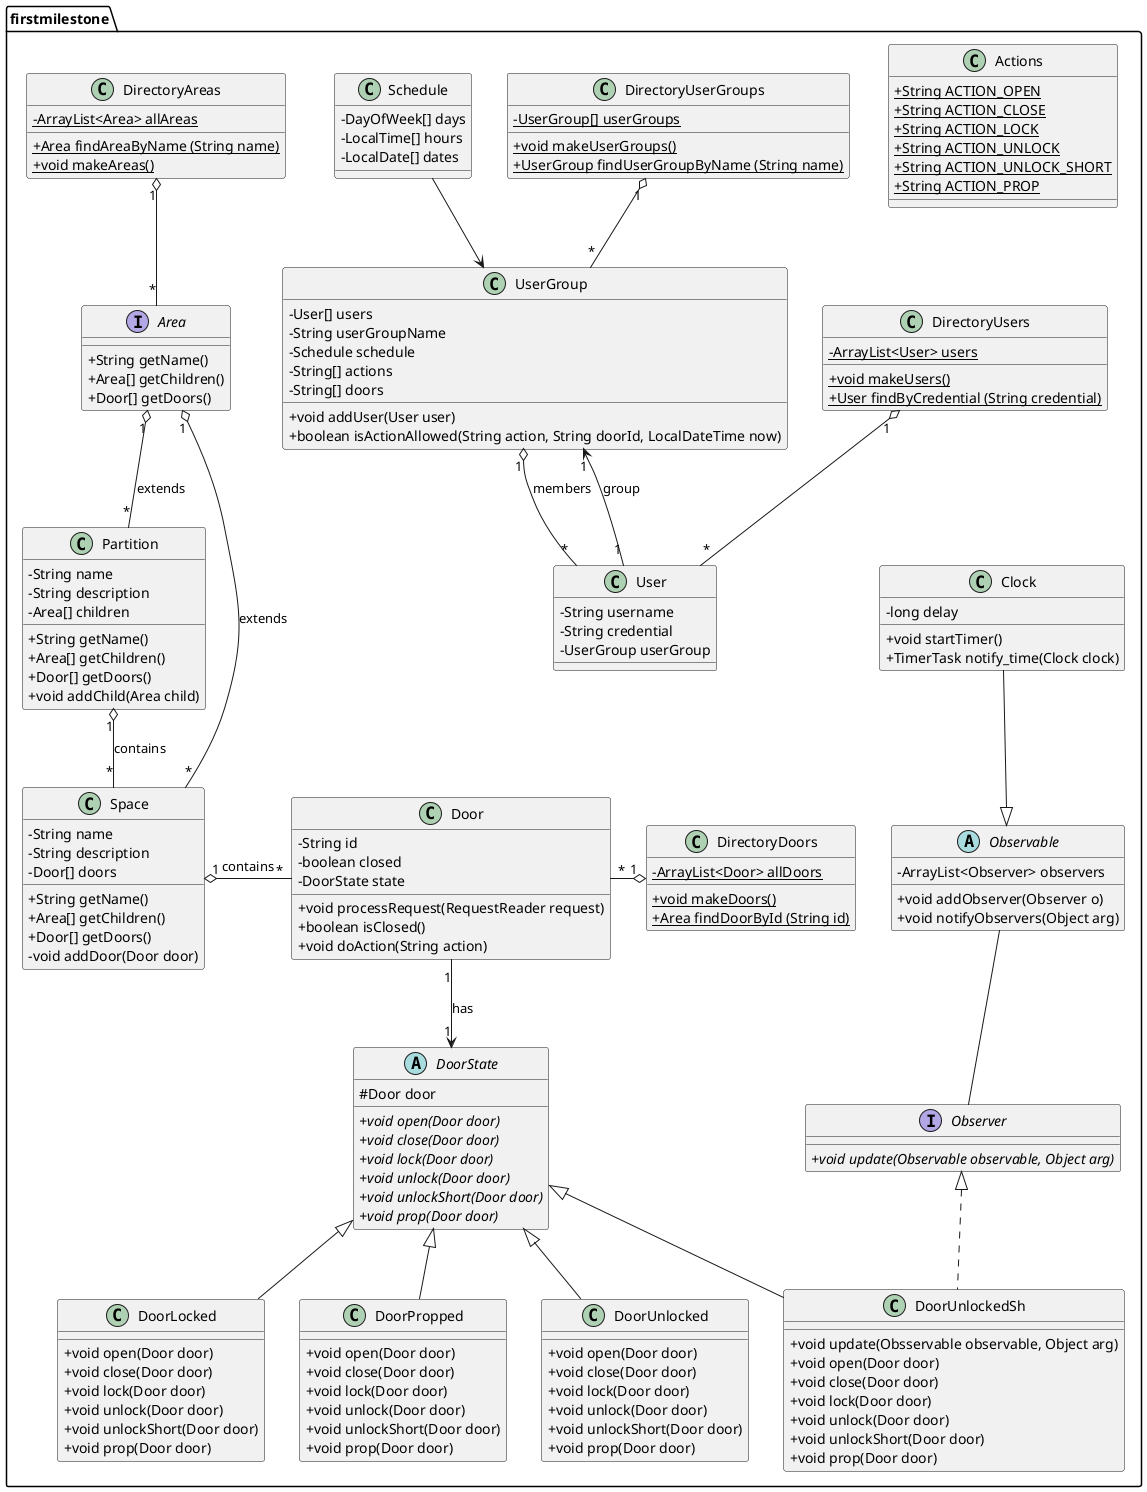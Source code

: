 @startuml firstMilestoneDiagram
skinparam classAttributeIconSize 0

package "firstmilestone" {

  class Actions {
    {static} + String ACTION_OPEN
    {static} + String ACTION_CLOSE
    {static} + String ACTION_LOCK
    {static} + String ACTION_UNLOCK
    {static} + String ACTION_UNLOCK_SHORT
    {static} + String ACTION_PROP
  }

  interface Area {
    +String getName()
    +Area[] getChildren()
    +Door[] getDoors()
  }

  class Space {
    -String name
    -String description
    -Door[] doors
    +String getName()
    +Area[] getChildren()
    +Door[] getDoors()
    -void addDoor(Door door)
  }

  class Partition {
    -String name
    -String description
    -Area[] children
    +String getName()
    +Area[] getChildren()
    +Door[] getDoors()
    +void addChild(Area child)
  }

  class Schedule {
    -DayOfWeek[] days
    -LocalTime[] hours
    -LocalDate[] dates
  }

  class User {
    -String username
    -String credential
    -UserGroup userGroup
  }

  class UserGroup {
    -User[] users
    -String userGroupName
    -Schedule schedule
    -String[] actions
    -String[] doors
    
    +void addUser(User user)
    +boolean isActionAllowed(String action, String doorId, LocalDateTime now)
  }

  class Door {
    -String id
    -boolean closed
    -DoorState state
   
    +void processRequest(RequestReader request)
    +boolean isClosed()
    +void doAction(String action)

  }

  abstract class DoorState {
    #Door door
    {abstract} +void open(Door door)
    {abstract} +void close(Door door)
    {abstract} +void lock(Door door)
    {abstract} +void unlock(Door door)
    {abstract} +void unlockShort(Door door)
    {abstract} +void prop(Door door)
  }

  class DoorLocked{
    +void open(Door door)
    +void close(Door door)
    +void lock(Door door)
    +void unlock(Door door)
    +void unlockShort(Door door)
    +void prop(Door door)
    }
  class DoorPropped{
    +void open(Door door)
    +void close(Door door)
    +void lock(Door door)
    +void unlock(Door door)
    +void unlockShort(Door door)
    +void prop(Door door)
    }
  class DoorUnlocked{
    +void open(Door door)
    +void close(Door door)
    +void lock(Door door)
    +void unlock(Door door)
    +void unlockShort(Door door)
    +void prop(Door door)
    }

  class DoorUnlockedSh{
    +void update(Obsservable observable, Object arg)
    +void open(Door door)
    +void close(Door door)
    +void lock(Door door)
    +void unlock(Door door)
    +void unlockShort(Door door)
    +void prop(Door door)
    }

  ' Directory singletons
  class DirectoryAreas {
    {static} - ArrayList<Area> allAreas 
    {static} + Area findAreaByName (String name)
    {static} + void makeAreas()
  }

  class DirectoryDoors {
    {static} - ArrayList<Door> allDoors 
    {static} + void makeDoors()
    {static} + Area findDoorById (String id)
  }

  class DirectoryUsers {
    {static} - ArrayList<User> users
    {static} + void makeUsers()
    {static} + User findByCredential (String credential)
  }

  class DirectoryUserGroups {
    {static} - UserGroup[] userGroups
    {static} + void makeUserGroups()
    {static} + UserGroup findUserGroupByName (String name)
  }

  class Clock {
    - long delay
    + void startTimer()
    + TimerTask notify_time(Clock clock)
  }

  abstract class Observable {
    - ArrayList<Observer> observers
    + void addObserver(Observer o)
    + void notifyObservers(Object arg)
  }

  interface Observer {
    {abstract} + void update(Observable observable, Object arg)
  }

}

' Relationships
UserGroup "1" o-d- "*" User : members
DoorUnlockedSh .u.|> Observer
Observer -u- Observable
Observable <|-u- Clock
User "1" --> "1" UserGroup : group
Area "1" o-- "*" Space : extends
Partition "1" o-- "*" Space : contains
Space "1" o-r- "*" Door : contains
Area "1" o-- "*" Partition : extends
Door "1" -d-> "1" DoorState : has
DoorUnlockedSh -u-|>  DoorState
DoorUnlocked -u-|> DoorState
DoorLocked -u-|> DoorState
DoorPropped -u-|> DoorState
DirectoryAreas "1" o-- "*" Area
DirectoryDoors "1" o-l- "*" Door
DirectoryUsers "1" o-- "*" User
DirectoryUserGroups "1" o-- "*" UserGroup
Schedule --> UserGroup


@enduml
